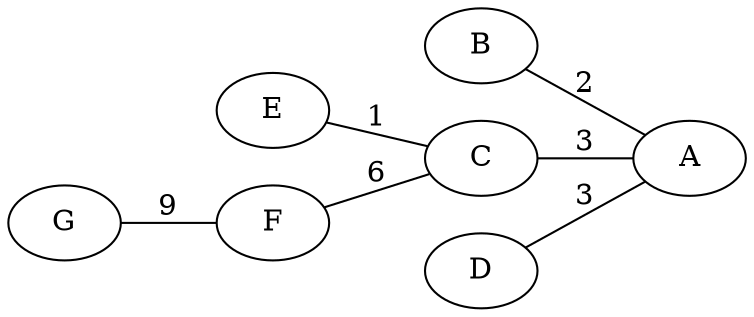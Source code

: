 graph graphname {
rankdir=LR;
B -- A [label=2]
C -- A [label=3]
E -- C [label=1]
D -- A [label=3]
F -- C [label=6]
G -- F [label=9]
}
